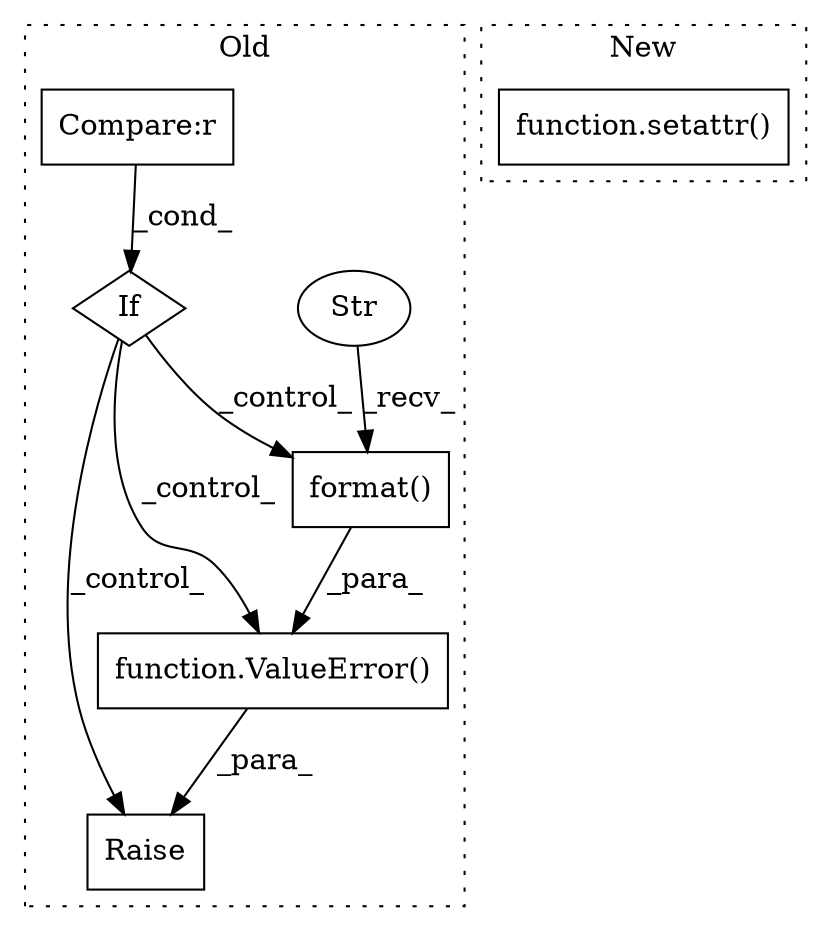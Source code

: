 digraph G {
subgraph cluster0 {
1 [label="format()" a="75" s="9751,9852" l="97,1" shape="box"];
3 [label="Str" a="66" s="9751" l="51" shape="ellipse"];
4 [label="Raise" a="91" s="9721" l="6" shape="box"];
5 [label="If" a="96" s="9695" l="3" shape="diamond"];
6 [label="Compare:r" a="40" s="9698" l="13" shape="box"];
7 [label="function.ValueError()" a="75" s="9727,9853" l="24,10" shape="box"];
label = "Old";
style="dotted";
}
subgraph cluster1 {
2 [label="function.setattr()" a="75" s="9601,9640" l="8,1" shape="box"];
label = "New";
style="dotted";
}
1 -> 7 [label="_para_"];
3 -> 1 [label="_recv_"];
5 -> 1 [label="_control_"];
5 -> 4 [label="_control_"];
5 -> 7 [label="_control_"];
6 -> 5 [label="_cond_"];
7 -> 4 [label="_para_"];
}